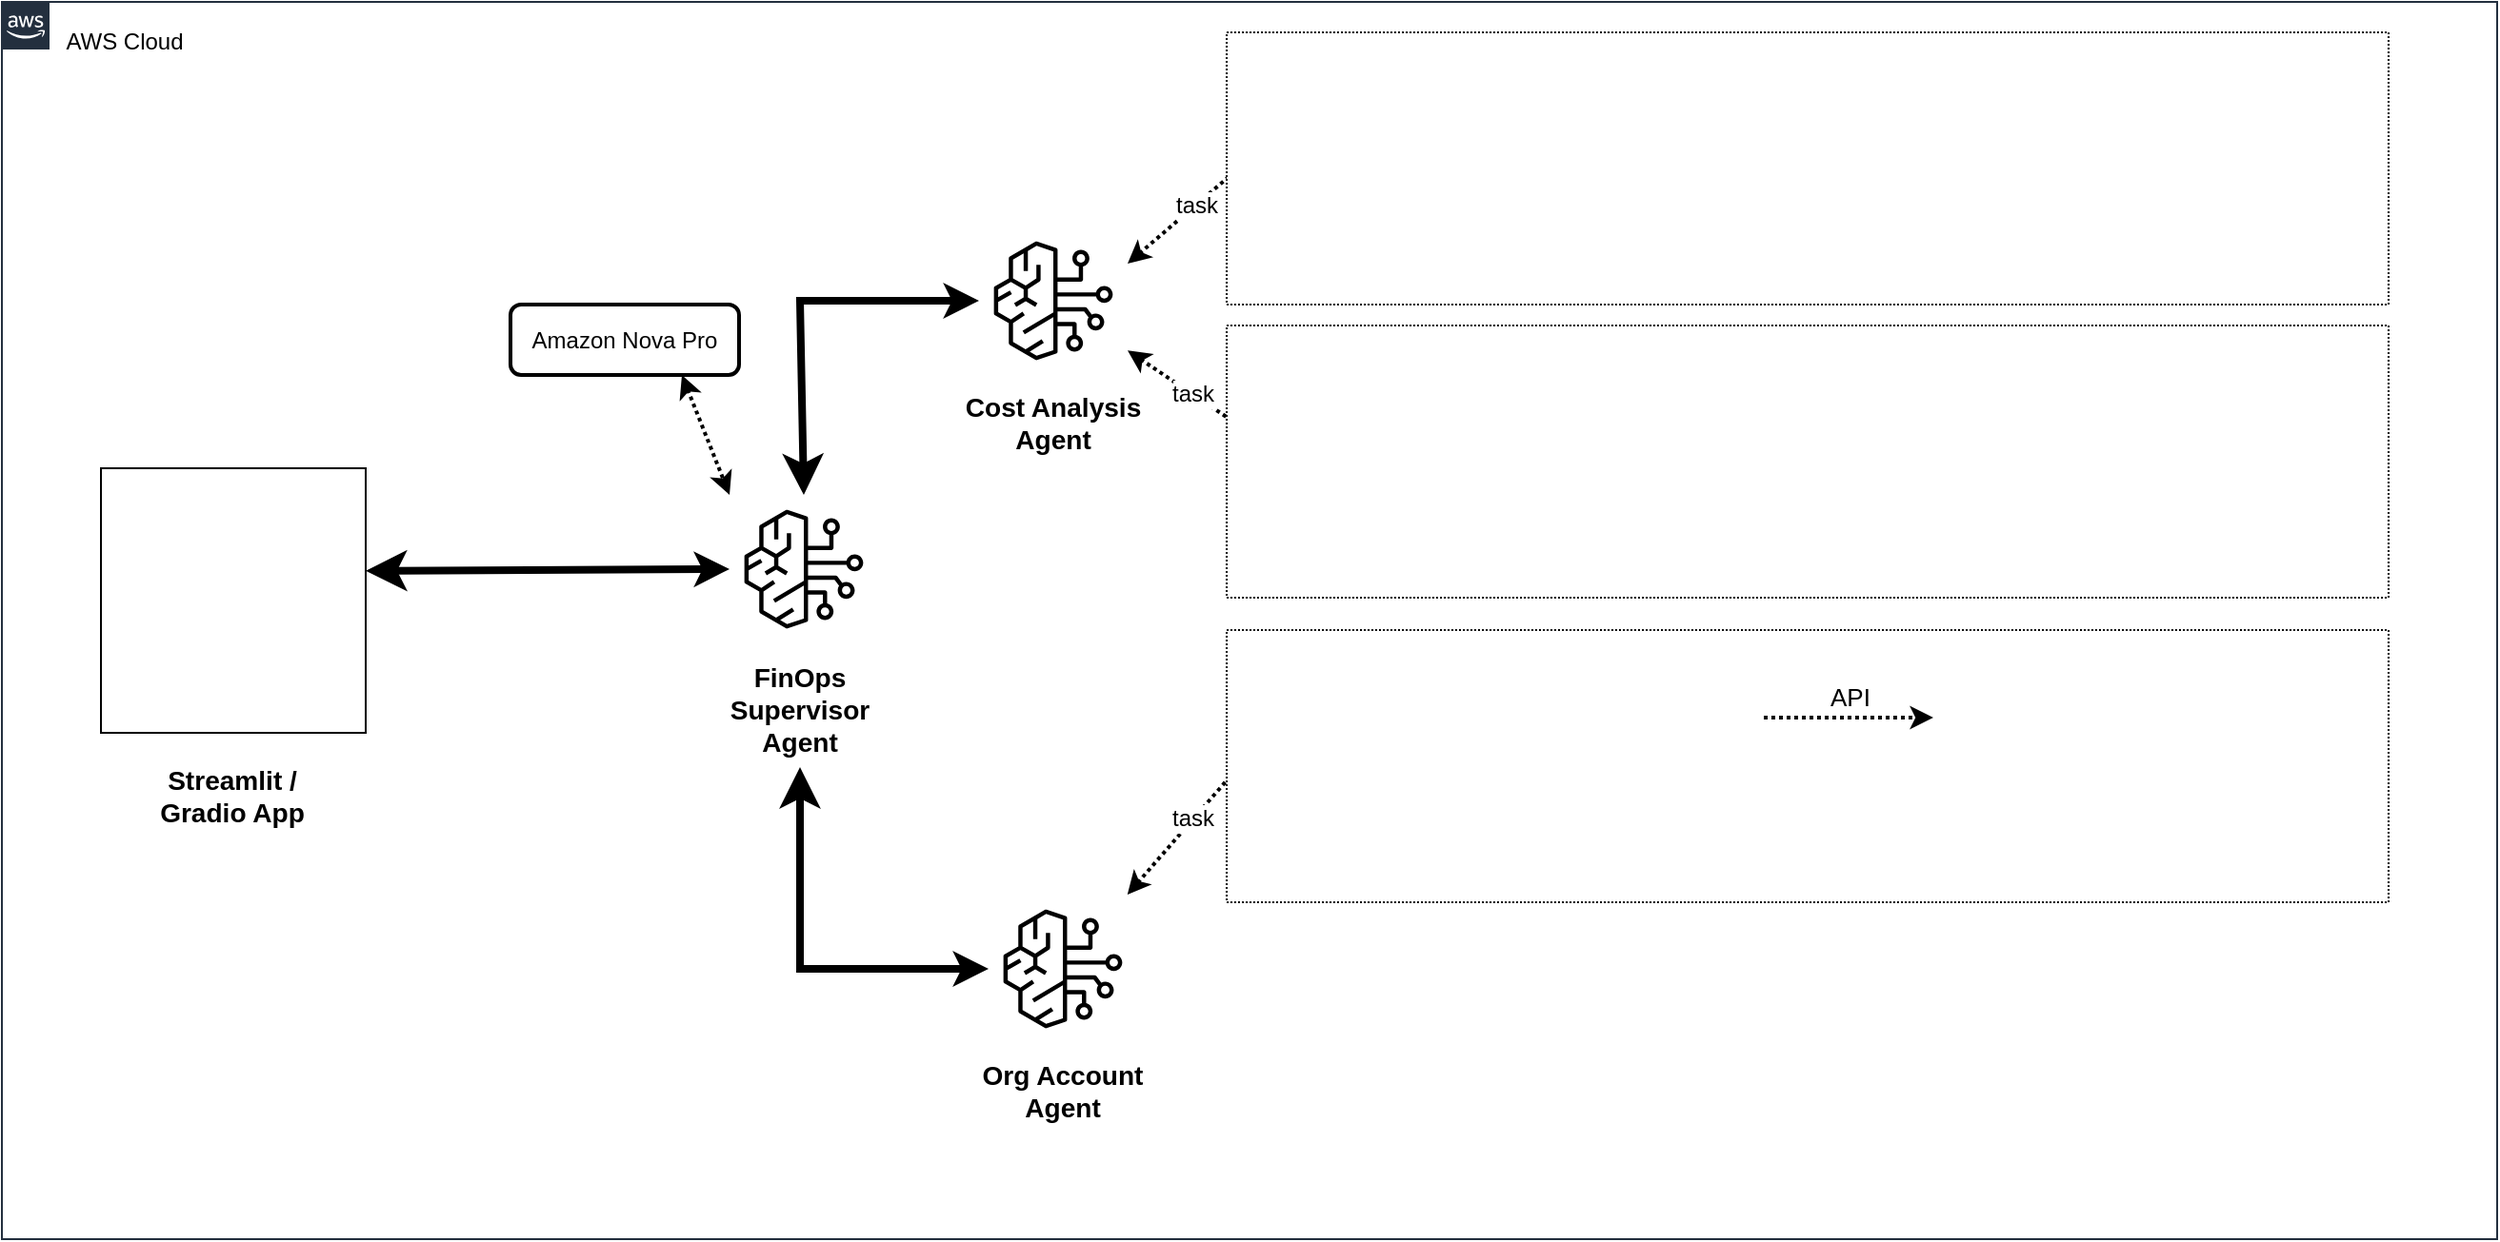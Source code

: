 <mxfile version="28.0.7">
  <diagram name="페이지-1" id="RuTvgAe05luTqqJp8XIn">
    <mxGraphModel dx="1426" dy="1935" grid="0" gridSize="10" guides="1" tooltips="1" connect="1" arrows="1" fold="1" page="1" pageScale="1" pageWidth="1600" pageHeight="1169" background="light-dark(#ffffff, #f5f4f4)" math="0" shadow="0">
      <root>
        <mxCell id="0" />
        <mxCell id="1" parent="0" />
        <mxCell id="2OBhGyxs4nnkqqzqLcTy-14" value="" style="endArrow=classic;startArrow=classic;html=1;rounded=0;strokeColor=light-dark(#000000,#CC0000);startSize=9;strokeWidth=4;exitX=1;exitY=0.388;exitDx=0;exitDy=0;entryX=0;entryY=0.5;entryDx=0;entryDy=0;entryPerimeter=0;exitPerimeter=0;" parent="1" source="2OBhGyxs4nnkqqzqLcTy-12" target="ZPLwYKQgncl39OfeO65Y-1" edge="1">
          <mxGeometry width="50" height="50" relative="1" as="geometry">
            <mxPoint x="178" y="-805.5" as="sourcePoint" />
            <mxPoint x="566" y="-968" as="targetPoint" />
            <Array as="points" />
          </mxGeometry>
        </mxCell>
        <mxCell id="2OBhGyxs4nnkqqzqLcTy-18" value="&lt;font style=&quot;font-size: 16px;&quot;&gt;FastAPI&lt;/font&gt;" style="verticalLabelPosition=middle;verticalAlign=middle;html=1;shape=mxgraph.basic.rect;fillColor2=none;strokeWidth=1;size=20;indent=5;fillColor=light-dark(#FFFFFF,#FFFFFF);fontColor=light-dark(#000000,#000000);strokeColor=light-dark(#000000,#000000);labelPosition=center;align=center;" parent="1" vertex="1">
          <mxGeometry x="108" y="-814" width="119" height="33" as="geometry" />
        </mxCell>
        <mxCell id="2OBhGyxs4nnkqqzqLcTy-21" value="" style="group" parent="1" vertex="1" connectable="0">
          <mxGeometry x="92" y="-875" width="139" height="202" as="geometry" />
        </mxCell>
        <mxCell id="2OBhGyxs4nnkqqzqLcTy-12" value="" style="whiteSpace=wrap;html=1;aspect=fixed;fillColor=light-dark(#FFFFFF,#FFFFFF);strokeColor=light-dark(#000000,#000000);fontColor=light-dark(#000000,#000000);fontSize=16;" parent="2OBhGyxs4nnkqqzqLcTy-21" vertex="1">
          <mxGeometry width="139" height="139" as="geometry" />
        </mxCell>
        <mxCell id="2OBhGyxs4nnkqqzqLcTy-17" value="&lt;h3&gt;Streamlit / Gradio App&lt;/h3&gt;" style="whiteSpace=wrap;html=1;labelBackgroundColor=none;fillStyle=auto;fillColor=none;strokeColor=none;fontColor=light-dark(#000000,#000000);spacing=7;" parent="2OBhGyxs4nnkqqzqLcTy-21" vertex="1">
          <mxGeometry x="9" y="142" width="120" height="60" as="geometry" />
        </mxCell>
        <mxCell id="RxNtuKK_ktGzNFGGINfy-9" value="Org Account mapping&lt;div&gt;Action Group&lt;/div&gt;&lt;div&gt;Lambda Function&lt;/div&gt;" style="sketch=0;points=[[0,0,0],[0.25,0,0],[0.5,0,0],[0.75,0,0],[1,0,0],[0,1,0],[0.25,1,0],[0.5,1,0],[0.75,1,0],[1,1,0],[0,0.25,0],[0,0.5,0],[0,0.75,0],[1,0.25,0],[1,0.5,0],[1,0.75,0]];outlineConnect=0;fontColor=light-dark(#232F3E,#000000);fillColor=#ED7100;strokeColor=#ffffff;dashed=0;verticalLabelPosition=bottom;verticalAlign=top;align=center;html=1;fontSize=12;fontStyle=0;aspect=fixed;shape=mxgraph.aws4.resourceIcon;resIcon=mxgraph.aws4.lambda;" parent="1" vertex="1">
          <mxGeometry x="887" y="-779" width="78" height="78" as="geometry" />
        </mxCell>
        <mxCell id="RxNtuKK_ktGzNFGGINfy-10" value="invoke" style="edgeStyle=orthogonalEdgeStyle;rounded=0;orthogonalLoop=1;jettySize=auto;html=1;exitX=1;exitY=0.25;exitDx=0;exitDy=0;strokeColor=light-dark(#000000,#000000);strokeWidth=2;dashed=1;dashPattern=1 1;labelPosition=center;verticalLabelPosition=top;align=center;verticalAlign=bottom;fontColor=light-dark(#000000,#000000);labelBackgroundColor=light-dark(#FFFFFF,#FFFFFF);fontSize=13;" parent="1" source="RxNtuKK_ktGzNFGGINfy-11" target="RxNtuKK_ktGzNFGGINfy-9" edge="1">
          <mxGeometry relative="1" as="geometry">
            <mxPoint x="916" y="-743" as="targetPoint" />
          </mxGeometry>
        </mxCell>
        <mxCell id="RxNtuKK_ktGzNFGGINfy-11" value="&lt;font&gt;Org Account maping Action Group&lt;/font&gt;" style="rounded=1;whiteSpace=wrap;html=1;fillColor=none;strokeColor=light-dark(#000000,#000000);strokeWidth=2;labelPosition=center;verticalLabelPosition=bottom;align=center;verticalAlign=top;fontColor=light-dark(#000000,#000000);" parent="1" vertex="1">
          <mxGeometry x="700" y="-749" width="98" height="37" as="geometry" />
        </mxCell>
        <mxCell id="RxNtuKK_ktGzNFGGINfy-12" value="&lt;font style=&quot;font-size: 12px; color: light-dark(rgb(0, 0, 0), rgb(0, 0, 0)); background-color: light-dark(rgb(255, 255, 255), rgb(255, 255, 255));&quot;&gt;task&lt;/font&gt;" style="endArrow=classic;startArrow=classic;html=1;rounded=0;entryX=0;entryY=0.5;entryDx=0;entryDy=0;dashed=1;strokeColor=light-dark(#000000,#FF3333);strokeWidth=2;dashPattern=1 1;" parent="1" source="M7x2iTXA3pfdP00wpJqi-26" target="RxNtuKK_ktGzNFGGINfy-11" edge="1">
          <mxGeometry width="50" height="50" relative="1" as="geometry">
            <mxPoint x="631" y="-777" as="sourcePoint" />
            <mxPoint x="663" y="-678" as="targetPoint" />
          </mxGeometry>
        </mxCell>
        <mxCell id="RxNtuKK_ktGzNFGGINfy-13" value="respond" style="edgeStyle=orthogonalEdgeStyle;rounded=0;orthogonalLoop=1;jettySize=auto;html=1;strokeColor=light-dark(#000000,#000000);strokeWidth=2;dashed=1;dashPattern=1 1;labelPosition=center;verticalLabelPosition=bottom;align=center;verticalAlign=top;fontColor=light-dark(#000000,#000000);labelBackgroundColor=light-dark(#FFFFFF,#FFFFFF);fontSize=13;entryX=1;entryY=0.75;entryDx=0;entryDy=0;" parent="1" target="RxNtuKK_ktGzNFGGINfy-11" edge="1">
          <mxGeometry relative="1" as="geometry">
            <mxPoint x="884" y="-721" as="sourcePoint" />
            <mxPoint x="919" y="-742" as="targetPoint" />
          </mxGeometry>
        </mxCell>
        <mxCell id="RxNtuKK_ktGzNFGGINfy-14" value="get_account_info" style="rounded=1;whiteSpace=wrap;html=1;fillColor=none;strokeColor=light-dark(#000000,#000000);strokeWidth=2;labelPosition=center;verticalLabelPosition=middle;align=center;verticalAlign=middle;fontColor=light-dark(#000000,#000000);" parent="1" vertex="1">
          <mxGeometry x="1077" y="-760" width="191" height="26" as="geometry" />
        </mxCell>
        <mxCell id="RxNtuKK_ktGzNFGGINfy-16" value="" style="rounded=0;whiteSpace=wrap;html=1;fillColor=light-dark(#FFFFFF,transparent);strokeColor=light-dark(#000000,#CC6600);dashed=1;dashPattern=1 1;" parent="1" vertex="1">
          <mxGeometry x="683" y="-790" width="610" height="143" as="geometry" />
        </mxCell>
        <mxCell id="RxNtuKK_ktGzNFGGINfy-15" value="API" style="edgeStyle=orthogonalEdgeStyle;rounded=0;orthogonalLoop=1;jettySize=auto;html=1;exitX=1;exitY=0.25;exitDx=0;exitDy=0;strokeColor=light-dark(#000000,#000000);strokeWidth=2;dashed=1;dashPattern=1 1;labelPosition=center;verticalLabelPosition=top;align=center;verticalAlign=bottom;fontColor=light-dark(#000000,#000000);labelBackgroundColor=light-dark(#FFFFFF,#FFFFFF);fontSize=13;" parent="1" edge="1">
          <mxGeometry relative="1" as="geometry">
            <mxPoint x="965" y="-744" as="sourcePoint" />
            <mxPoint x="1054" y="-744" as="targetPoint" />
          </mxGeometry>
        </mxCell>
        <mxCell id="M7x2iTXA3pfdP00wpJqi-15" value="" style="points=[[0,0],[0.25,0],[0.5,0],[0.75,0],[1,0],[1,0.25],[1,0.5],[1,0.75],[1,1],[0.75,1],[0.5,1],[0.25,1],[0,1],[0,0.75],[0,0.5],[0,0.25]];outlineConnect=0;gradientColor=none;html=1;whiteSpace=wrap;fontSize=12;fontStyle=0;container=0;pointerEvents=0;collapsible=0;recursiveResize=0;shape=mxgraph.aws4.group;grIcon=mxgraph.aws4.group_aws_cloud_alt;strokeColor=#232F3E;fillColor=none;verticalAlign=bottom;align=center;spacingLeft=30;fontColor=light-dark(#232F3E,#33001A);dashed=0;labelPosition=center;verticalLabelPosition=top;fontFamily=Verdana;direction=east;" parent="1" vertex="1">
          <mxGeometry x="40" y="-1120" width="1310" height="650" as="geometry" />
        </mxCell>
        <mxCell id="M7x2iTXA3pfdP00wpJqi-18" value="Cost Analysis&lt;div&gt;Action Group&lt;/div&gt;&lt;div&gt;Lambda Function&lt;/div&gt;" style="sketch=0;points=[[0,0,0],[0.25,0,0],[0.5,0,0],[0.75,0,0],[1,0,0],[0,1,0],[0.25,1,0],[0.5,1,0],[0.75,1,0],[1,1,0],[0,0.25,0],[0,0.5,0],[0,0.75,0],[1,0.25,0],[1,0.5,0],[1,0.75,0]];outlineConnect=0;fontColor=light-dark(#232F3E,#000000);fillColor=#ED7100;strokeColor=#ffffff;dashed=0;verticalLabelPosition=bottom;verticalAlign=top;align=center;html=1;fontSize=12;fontStyle=0;aspect=fixed;shape=mxgraph.aws4.resourceIcon;resIcon=mxgraph.aws4.lambda;" parent="1" vertex="1">
          <mxGeometry x="889" y="-1092" width="78" height="78" as="geometry" />
        </mxCell>
        <mxCell id="2OBhGyxs4nnkqqzqLcTy-3" value="" style="group" parent="1" vertex="1" connectable="0">
          <mxGeometry x="399" y="-861" width="120" height="143" as="geometry" />
        </mxCell>
        <mxCell id="ZPLwYKQgncl39OfeO65Y-1" value="" style="sketch=0;points=[[0,0,0],[0.25,0,0],[0.5,0,0],[0.75,0,0],[1,0,0],[0,1,0],[0.25,1,0],[0.5,1,0],[0.75,1,0],[1,1,0],[0,0.25,0],[0,0.5,0],[0,0.75,0],[1,0.25,0],[1,0.5,0],[1,0.75,0]];outlineConnect=0;dashed=0;verticalLabelPosition=bottom;verticalAlign=top;align=center;html=1;fontSize=12;fontStyle=0;aspect=fixed;shape=mxgraph.aws4.resourceIcon;resIcon=mxgraph.aws4.bedrock;labelBackgroundColor=none;fillStyle=auto;fillColor=none;strokeColor=light-dark(#000000,#000000);fontColor=light-dark(#000000,#000000);" parent="2OBhGyxs4nnkqqzqLcTy-3" vertex="1">
          <mxGeometry x="23" width="78" height="78" as="geometry" />
        </mxCell>
        <mxCell id="ZPLwYKQgncl39OfeO65Y-2" value="&lt;h3&gt;FinOps Supervisor Agent&lt;/h3&gt;" style="whiteSpace=wrap;html=1;labelBackgroundColor=none;fillStyle=auto;fillColor=none;strokeColor=none;fontColor=light-dark(#000000,#000000);spacing=7;" parent="2OBhGyxs4nnkqqzqLcTy-3" vertex="1">
          <mxGeometry y="83" width="120" height="60" as="geometry" />
        </mxCell>
        <mxCell id="2OBhGyxs4nnkqqzqLcTy-4" value="" style="group" parent="1" vertex="1" connectable="0">
          <mxGeometry x="532" y="-1002" width="120" height="133" as="geometry" />
        </mxCell>
        <mxCell id="2OBhGyxs4nnkqqzqLcTy-1" value="" style="sketch=0;points=[[0,0,0],[0.25,0,0],[0.5,0,0],[0.75,0,0],[1,0,0],[0,1,0],[0.25,1,0],[0.5,1,0],[0.75,1,0],[1,1,0],[0,0.25,0],[0,0.5,0],[0,0.75,0],[1,0.25,0],[1,0.5,0],[1,0.75,0]];outlineConnect=0;dashed=0;verticalLabelPosition=bottom;verticalAlign=top;align=center;html=1;fontSize=12;fontStyle=0;aspect=fixed;shape=mxgraph.aws4.resourceIcon;resIcon=mxgraph.aws4.bedrock;labelBackgroundColor=none;fillStyle=auto;fillColor=none;strokeColor=light-dark(#000000,#000000);fontColor=light-dark(#000000,#000000);" parent="2OBhGyxs4nnkqqzqLcTy-4" vertex="1">
          <mxGeometry x="21" width="78" height="78" as="geometry" />
        </mxCell>
        <mxCell id="2OBhGyxs4nnkqqzqLcTy-2" value="&lt;h3&gt;Cost Analysis Agent&lt;/h3&gt;" style="whiteSpace=wrap;html=1;labelBackgroundColor=none;fillStyle=auto;fillColor=none;strokeColor=none;fontColor=light-dark(#000000,#000000);spacing=7;" parent="2OBhGyxs4nnkqqzqLcTy-4" vertex="1">
          <mxGeometry y="73" width="120" height="60" as="geometry" />
        </mxCell>
        <mxCell id="2OBhGyxs4nnkqqzqLcTy-6" value="" style="endArrow=classic;startArrow=classic;html=1;rounded=0;strokeColor=light-dark(#000000,#CC0000);startSize=9;strokeWidth=4;exitX=0.5;exitY=0;exitDx=0;exitDy=0;exitPerimeter=0;entryX=0;entryY=0.5;entryDx=0;entryDy=0;entryPerimeter=0;" parent="1" source="ZPLwYKQgncl39OfeO65Y-1" target="2OBhGyxs4nnkqqzqLcTy-1" edge="1">
          <mxGeometry width="50" height="50" relative="1" as="geometry">
            <mxPoint x="457" y="-895" as="sourcePoint" />
            <mxPoint x="522" y="-997" as="targetPoint" />
            <Array as="points">
              <mxPoint x="459" y="-963" />
            </Array>
          </mxGeometry>
        </mxCell>
        <mxCell id="2OBhGyxs4nnkqqzqLcTy-7" value="&lt;font style=&quot;color: light-dark(rgb(0, 0, 0), rgb(0, 0, 0));&quot;&gt;Amazon Nova Pro&lt;/font&gt;" style="rounded=1;whiteSpace=wrap;html=1;fillColor=none;strokeColor=light-dark(#000000,#000000);strokeWidth=2;" parent="1" vertex="1">
          <mxGeometry x="307" y="-961" width="120" height="37" as="geometry" />
        </mxCell>
        <mxCell id="2OBhGyxs4nnkqqzqLcTy-8" value="" style="endArrow=classic;startArrow=classic;html=1;rounded=0;entryX=0;entryY=0;entryDx=0;entryDy=0;entryPerimeter=0;exitX=0.75;exitY=1;exitDx=0;exitDy=0;dashed=1;strokeColor=light-dark(#000000,#FF3333);strokeWidth=2;dashPattern=1 1;" parent="1" source="2OBhGyxs4nnkqqzqLcTy-7" target="ZPLwYKQgncl39OfeO65Y-1" edge="1">
          <mxGeometry width="50" height="50" relative="1" as="geometry">
            <mxPoint x="349" y="-856" as="sourcePoint" />
            <mxPoint x="399" y="-906" as="targetPoint" />
          </mxGeometry>
        </mxCell>
        <mxCell id="M7x2iTXA3pfdP00wpJqi-22" value="invoke" style="edgeStyle=orthogonalEdgeStyle;rounded=0;orthogonalLoop=1;jettySize=auto;html=1;exitX=1;exitY=0.25;exitDx=0;exitDy=0;strokeColor=light-dark(#000000,#000000);strokeWidth=2;dashed=1;dashPattern=1 1;labelPosition=center;verticalLabelPosition=top;align=center;verticalAlign=bottom;fontColor=light-dark(#000000,#000000);labelBackgroundColor=light-dark(#FFFFFF,#FFFFFF);fontSize=13;" parent="1" source="M7x2iTXA3pfdP00wpJqi-16" target="M7x2iTXA3pfdP00wpJqi-18" edge="1">
          <mxGeometry relative="1" as="geometry">
            <mxPoint x="918" y="-1056" as="targetPoint" />
          </mxGeometry>
        </mxCell>
        <mxCell id="M7x2iTXA3pfdP00wpJqi-16" value="&lt;font style=&quot;color: light-dark(rgb(0, 0, 0), rgb(0, 0, 0));&quot;&gt;Cost Analysis&lt;/font&gt;&lt;div&gt;&lt;font style=&quot;color: light-dark(rgb(0, 0, 0), rgb(0, 0, 0));&quot;&gt;Action Group&lt;/font&gt;&lt;/div&gt;" style="rounded=1;whiteSpace=wrap;html=1;fillColor=none;strokeColor=light-dark(#000000,#000000);strokeWidth=2;labelPosition=center;verticalLabelPosition=bottom;align=center;verticalAlign=top;" parent="1" vertex="1">
          <mxGeometry x="702" y="-1062" width="98" height="37" as="geometry" />
        </mxCell>
        <mxCell id="M7x2iTXA3pfdP00wpJqi-17" value="&lt;font style=&quot;font-size: 12px; color: light-dark(rgb(0, 0, 0), rgb(0, 0, 0)); background-color: light-dark(rgb(255, 255, 255), rgb(255, 255, 255));&quot;&gt;task&lt;/font&gt;" style="endArrow=classic;startArrow=classic;html=1;rounded=0;entryX=0;entryY=0.5;entryDx=0;entryDy=0;exitX=1;exitY=0.25;exitDx=0;exitDy=0;dashed=1;strokeColor=light-dark(#000000,#FF3333);strokeWidth=2;dashPattern=1 1;exitPerimeter=0;" parent="1" source="2OBhGyxs4nnkqqzqLcTy-1" target="M7x2iTXA3pfdP00wpJqi-16" edge="1">
          <mxGeometry width="50" height="50" relative="1" as="geometry">
            <mxPoint x="630" y="-1010" as="sourcePoint" />
            <mxPoint x="663" y="-979" as="targetPoint" />
          </mxGeometry>
        </mxCell>
        <mxCell id="M7x2iTXA3pfdP00wpJqi-24" value="respond" style="edgeStyle=orthogonalEdgeStyle;rounded=0;orthogonalLoop=1;jettySize=auto;html=1;strokeColor=light-dark(#000000,#000000);strokeWidth=2;dashed=1;dashPattern=1 1;labelPosition=center;verticalLabelPosition=bottom;align=center;verticalAlign=top;fontColor=light-dark(#000000,#000000);labelBackgroundColor=light-dark(#FFFFFF,#FFFFFF);fontSize=13;entryX=1;entryY=0.75;entryDx=0;entryDy=0;" parent="1" target="M7x2iTXA3pfdP00wpJqi-16" edge="1">
          <mxGeometry relative="1" as="geometry">
            <mxPoint x="886" y="-1034" as="sourcePoint" />
            <mxPoint x="921" y="-1055" as="targetPoint" />
          </mxGeometry>
        </mxCell>
        <mxCell id="M7x2iTXA3pfdP00wpJqi-25" value="" style="group" parent="1" vertex="1" connectable="0">
          <mxGeometry x="537" y="-651" width="120" height="133" as="geometry" />
        </mxCell>
        <mxCell id="M7x2iTXA3pfdP00wpJqi-26" value="" style="sketch=0;points=[[0,0,0],[0.25,0,0],[0.5,0,0],[0.75,0,0],[1,0,0],[0,1,0],[0.25,1,0],[0.5,1,0],[0.75,1,0],[1,1,0],[0,0.25,0],[0,0.5,0],[0,0.75,0],[1,0.25,0],[1,0.5,0],[1,0.75,0]];outlineConnect=0;dashed=0;verticalLabelPosition=bottom;verticalAlign=top;align=center;html=1;fontSize=12;fontStyle=0;aspect=fixed;shape=mxgraph.aws4.resourceIcon;resIcon=mxgraph.aws4.bedrock;labelBackgroundColor=none;fillStyle=auto;fillColor=none;strokeColor=light-dark(#000000,#000000);fontColor=light-dark(#000000,#000000);" parent="M7x2iTXA3pfdP00wpJqi-25" vertex="1">
          <mxGeometry x="21" width="78" height="78" as="geometry" />
        </mxCell>
        <mxCell id="M7x2iTXA3pfdP00wpJqi-27" value="&lt;h3&gt;Org Account Agent&lt;/h3&gt;" style="whiteSpace=wrap;html=1;labelBackgroundColor=none;fillStyle=auto;fillColor=none;strokeColor=none;fontColor=light-dark(#000000,#000000);spacing=7;" parent="M7x2iTXA3pfdP00wpJqi-25" vertex="1">
          <mxGeometry y="73" width="120" height="60" as="geometry" />
        </mxCell>
        <mxCell id="M7x2iTXA3pfdP00wpJqi-28" value="Clock and Calendar&amp;nbsp;&lt;div&gt;Action Group&amp;nbsp;&lt;/div&gt;&lt;div&gt;Lambda Function&lt;/div&gt;" style="sketch=0;points=[[0,0,0],[0.25,0,0],[0.5,0,0],[0.75,0,0],[1,0,0],[0,1,0],[0.25,1,0],[0.5,1,0],[0.75,1,0],[1,1,0],[0,0.25,0],[0,0.5,0],[0,0.75,0],[1,0.25,0],[1,0.5,0],[1,0.75,0]];outlineConnect=0;fontColor=light-dark(#232F3E,#000000);fillColor=#ED7100;strokeColor=#ffffff;dashed=0;verticalLabelPosition=bottom;verticalAlign=top;align=center;html=1;fontSize=12;fontStyle=0;aspect=fixed;shape=mxgraph.aws4.resourceIcon;resIcon=mxgraph.aws4.lambda;" parent="1" vertex="1">
          <mxGeometry x="887" y="-939" width="78" height="78" as="geometry" />
        </mxCell>
        <mxCell id="M7x2iTXA3pfdP00wpJqi-29" value="invoke" style="edgeStyle=orthogonalEdgeStyle;rounded=0;orthogonalLoop=1;jettySize=auto;html=1;exitX=1;exitY=0.25;exitDx=0;exitDy=0;strokeColor=light-dark(#000000,#000000);strokeWidth=2;dashed=1;dashPattern=1 1;labelPosition=center;verticalLabelPosition=top;align=center;verticalAlign=bottom;fontColor=light-dark(#000000,#000000);labelBackgroundColor=light-dark(#FFFFFF,#FFFFFF);fontSize=13;" parent="1" source="M7x2iTXA3pfdP00wpJqi-30" target="M7x2iTXA3pfdP00wpJqi-28" edge="1">
          <mxGeometry relative="1" as="geometry">
            <mxPoint x="916" y="-903" as="targetPoint" />
          </mxGeometry>
        </mxCell>
        <mxCell id="M7x2iTXA3pfdP00wpJqi-30" value="&lt;font&gt;Clock and Calendar Action Group&lt;/font&gt;" style="rounded=1;whiteSpace=wrap;html=1;fillColor=none;strokeColor=light-dark(#000000,#000000);strokeWidth=2;labelPosition=center;verticalLabelPosition=bottom;align=center;verticalAlign=top;fontColor=light-dark(#000000,#000000);" parent="1" vertex="1">
          <mxGeometry x="700" y="-909" width="98" height="37" as="geometry" />
        </mxCell>
        <mxCell id="M7x2iTXA3pfdP00wpJqi-31" value="&lt;font style=&quot;font-size: 12px; color: light-dark(rgb(0, 0, 0), rgb(0, 0, 0)); background-color: light-dark(rgb(255, 255, 255), rgb(255, 255, 255));&quot;&gt;task&lt;/font&gt;" style="endArrow=classic;startArrow=classic;html=1;rounded=0;entryX=0;entryY=0.5;entryDx=0;entryDy=0;dashed=1;strokeColor=light-dark(#000000,#FF3333);strokeWidth=2;dashPattern=1 1;" parent="1" source="2OBhGyxs4nnkqqzqLcTy-1" target="M7x2iTXA3pfdP00wpJqi-30" edge="1">
          <mxGeometry width="50" height="50" relative="1" as="geometry">
            <mxPoint x="630" y="-869" as="sourcePoint" />
            <mxPoint x="663" y="-838" as="targetPoint" />
          </mxGeometry>
        </mxCell>
        <mxCell id="M7x2iTXA3pfdP00wpJqi-32" value="respond" style="edgeStyle=orthogonalEdgeStyle;rounded=0;orthogonalLoop=1;jettySize=auto;html=1;strokeColor=light-dark(#000000,#000000);strokeWidth=2;dashed=1;dashPattern=1 1;labelPosition=center;verticalLabelPosition=bottom;align=center;verticalAlign=top;fontColor=light-dark(#000000,#000000);labelBackgroundColor=light-dark(#FFFFFF,#FFFFFF);fontSize=13;entryX=1;entryY=0.75;entryDx=0;entryDy=0;" parent="1" target="M7x2iTXA3pfdP00wpJqi-30" edge="1">
          <mxGeometry relative="1" as="geometry">
            <mxPoint x="884" y="-881" as="sourcePoint" />
            <mxPoint x="919" y="-902" as="targetPoint" />
          </mxGeometry>
        </mxCell>
        <mxCell id="M7x2iTXA3pfdP00wpJqi-33" value="get_cost_and_usage" style="rounded=1;whiteSpace=wrap;html=1;fillColor=none;strokeColor=light-dark(#000000,#000000);strokeWidth=2;labelPosition=center;verticalLabelPosition=middle;align=center;verticalAlign=middle;fontColor=light-dark(#000000,#000000);" parent="1" vertex="1">
          <mxGeometry x="1075" y="-1092" width="191" height="26" as="geometry" />
        </mxCell>
        <mxCell id="M7x2iTXA3pfdP00wpJqi-34" value="get_service_costs" style="rounded=1;whiteSpace=wrap;html=1;fillColor=none;strokeColor=light-dark(#000000,#000000);strokeWidth=2;labelPosition=center;verticalLabelPosition=middle;align=center;verticalAlign=middle;fontColor=light-dark(#000000,#000000);" parent="1" vertex="1">
          <mxGeometry x="1075" y="-1059" width="191" height="26" as="geometry" />
        </mxCell>
        <mxCell id="M7x2iTXA3pfdP00wpJqi-35" value="..." style="rounded=1;whiteSpace=wrap;html=1;fillColor=none;strokeColor=light-dark(#000000,#000000);strokeWidth=2;labelPosition=center;verticalLabelPosition=middle;align=center;verticalAlign=middle;fontColor=light-dark(#000000,#000000);" parent="1" vertex="1">
          <mxGeometry x="1075" y="-1025" width="191" height="26" as="geometry" />
        </mxCell>
        <mxCell id="M7x2iTXA3pfdP00wpJqi-36" value="API" style="edgeStyle=orthogonalEdgeStyle;rounded=0;orthogonalLoop=1;jettySize=auto;html=1;exitX=1;exitY=0.25;exitDx=0;exitDy=0;strokeColor=light-dark(#000000,#000000);strokeWidth=2;dashed=1;dashPattern=1 1;labelPosition=center;verticalLabelPosition=top;align=center;verticalAlign=bottom;fontColor=light-dark(#000000,#000000);labelBackgroundColor=light-dark(#FFFFFF,#FFFFFF);fontSize=13;" parent="1" edge="1">
          <mxGeometry relative="1" as="geometry">
            <mxPoint x="969" y="-1049" as="sourcePoint" />
            <mxPoint x="1058" y="-1049" as="targetPoint" />
          </mxGeometry>
        </mxCell>
        <mxCell id="M7x2iTXA3pfdP00wpJqi-37" value="" style="rounded=0;whiteSpace=wrap;html=1;fillColor=light-dark(#FFFFFF,transparent);strokeColor=light-dark(#000000,#CC6600);dashed=1;dashPattern=1 1;" parent="1" vertex="1">
          <mxGeometry x="683" y="-1104" width="610" height="143" as="geometry" />
        </mxCell>
        <mxCell id="M7x2iTXA3pfdP00wpJqi-38" value="get_current_time" style="rounded=1;whiteSpace=wrap;html=1;fillColor=none;strokeColor=light-dark(#000000,#000000);strokeWidth=2;labelPosition=center;verticalLabelPosition=middle;align=center;verticalAlign=middle;fontColor=light-dark(#000000,#000000);" parent="1" vertex="1">
          <mxGeometry x="1077" y="-920" width="191" height="26" as="geometry" />
        </mxCell>
        <mxCell id="M7x2iTXA3pfdP00wpJqi-39" value="API" style="edgeStyle=orthogonalEdgeStyle;rounded=0;orthogonalLoop=1;jettySize=auto;html=1;exitX=1;exitY=0.25;exitDx=0;exitDy=0;strokeColor=light-dark(#000000,#000000);strokeWidth=2;dashed=1;dashPattern=1 1;labelPosition=center;verticalLabelPosition=top;align=center;verticalAlign=bottom;fontColor=light-dark(#000000,#000000);labelBackgroundColor=light-dark(#FFFFFF,#FFFFFF);fontSize=13;" parent="1" edge="1">
          <mxGeometry relative="1" as="geometry">
            <mxPoint x="965" y="-904" as="sourcePoint" />
            <mxPoint x="1054" y="-904" as="targetPoint" />
          </mxGeometry>
        </mxCell>
        <mxCell id="M7x2iTXA3pfdP00wpJqi-40" value="" style="rounded=0;whiteSpace=wrap;html=1;fillColor=light-dark(#FFFFFF,transparent);strokeColor=light-dark(#000000,#CC6600);dashed=1;dashPattern=1 1;" parent="1" vertex="1">
          <mxGeometry x="683" y="-950" width="610" height="143" as="geometry" />
        </mxCell>
        <mxCell id="M7x2iTXA3pfdP00wpJqi-41" value="" style="endArrow=classic;startArrow=classic;html=1;rounded=0;strokeColor=light-dark(#000000,#CC0000);startSize=9;strokeWidth=4;exitX=0.5;exitY=1;exitDx=0;exitDy=0;entryX=0;entryY=0.5;entryDx=0;entryDy=0;entryPerimeter=0;" parent="1" source="ZPLwYKQgncl39OfeO65Y-2" target="M7x2iTXA3pfdP00wpJqi-26" edge="1">
          <mxGeometry width="50" height="50" relative="1" as="geometry">
            <mxPoint x="488" y="-866" as="sourcePoint" />
            <mxPoint x="580" y="-968" as="targetPoint" />
            <Array as="points">
              <mxPoint x="459" y="-612" />
            </Array>
          </mxGeometry>
        </mxCell>
        <mxCell id="RxNtuKK_ktGzNFGGINfy-19" value="AWS Cloud" style="rounded=0;whiteSpace=wrap;html=1;fontColor=light-dark(#000000,#000000);strokeColor=none;fillColor=none;" parent="1" vertex="1">
          <mxGeometry x="71" y="-1114" width="67" height="29" as="geometry" />
        </mxCell>
      </root>
    </mxGraphModel>
  </diagram>
</mxfile>
